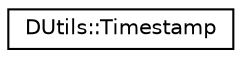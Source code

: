 digraph "Graphical Class Hierarchy"
{
  edge [fontname="Helvetica",fontsize="10",labelfontname="Helvetica",labelfontsize="10"];
  node [fontname="Helvetica",fontsize="10",shape=record];
  rankdir="LR";
  Node0 [label="DUtils::Timestamp",height=0.2,width=0.4,color="black", fillcolor="white", style="filled",URL="$class_d_utils_1_1_timestamp.html",tooltip="Timestamp. "];
}
